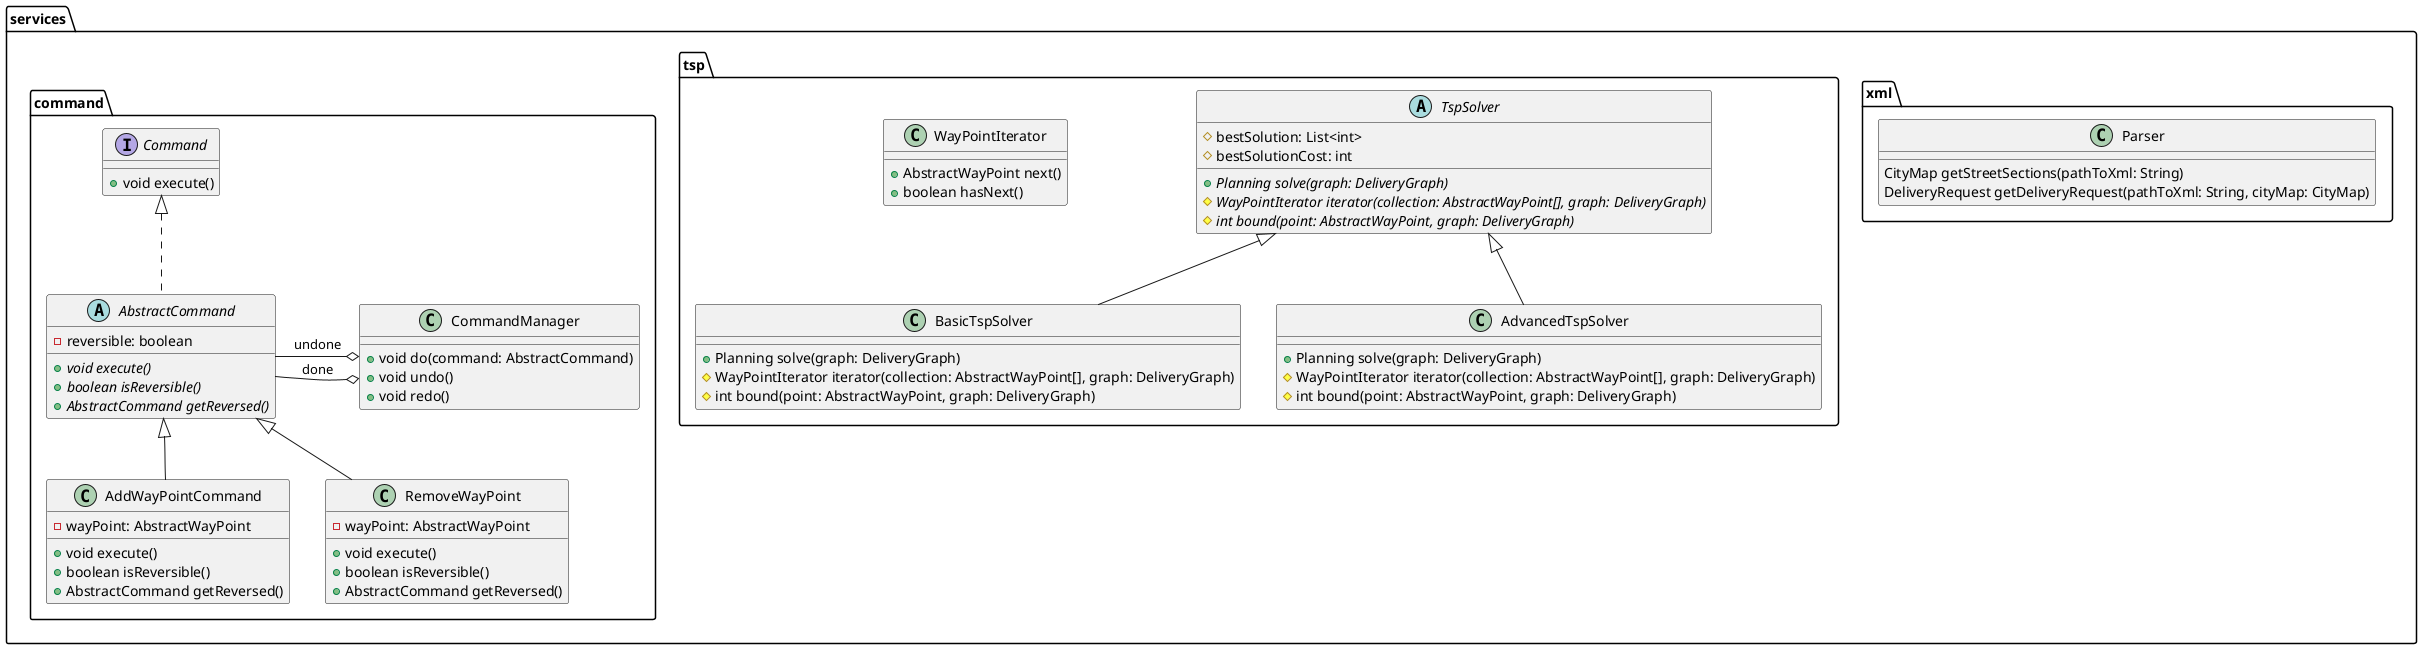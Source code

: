 @startuml

package services {
    package xml {
        class Parser {
            CityMap getStreetSections(pathToXml: String)
            DeliveryRequest getDeliveryRequest(pathToXml: String, cityMap: CityMap)
        }
    }

    package tsp {
        abstract class TspSolver {
            #bestSolution: List<int>
            #bestSolutionCost: int
            +{abstract} Planning solve(graph: DeliveryGraph)
            #{abstract} WayPointIterator iterator(collection: AbstractWayPoint[], graph: DeliveryGraph)
            #{abstract} int bound(point: AbstractWayPoint, graph: DeliveryGraph)
        }

        class BasicTspSolver {
            +Planning solve(graph: DeliveryGraph)
            #WayPointIterator iterator(collection: AbstractWayPoint[], graph: DeliveryGraph)
            #int bound(point: AbstractWayPoint, graph: DeliveryGraph)
        }

        class AdvancedTspSolver {
            +Planning solve(graph: DeliveryGraph)
            #WayPointIterator iterator(collection: AbstractWayPoint[], graph: DeliveryGraph)
            #int bound(point: AbstractWayPoint, graph: DeliveryGraph)
        }

        class WayPointIterator {
            +AbstractWayPoint next()
            +boolean hasNext()
        }

        TspSolver <|-- BasicTspSolver
        TspSolver <|-- AdvancedTspSolver
    }

    package command {
        class CommandManager {
            +void do(command: AbstractCommand)
            +void undo()
            +void redo()
        }

        interface Command {
            +void execute()
        }

        abstract class AbstractCommand implements Command {
            -reversible: boolean
            +{abstract} void execute()
            +{abstract} boolean isReversible()
            +{abstract} AbstractCommand getReversed()
        }

        class AddWayPointCommand extends AbstractCommand {
            -wayPoint: AbstractWayPoint
            +void execute()
            +boolean isReversible()
            +AbstractCommand getReversed()
        }

        class RemoveWayPoint extends AbstractCommand {
            -wayPoint: AbstractWayPoint
            +void execute()
            +boolean isReversible()
            +AbstractCommand getReversed()
        }

        CommandManager o-left- AbstractCommand: done
        CommandManager o-left- AbstractCommand: undone


    }
}



@enduml
